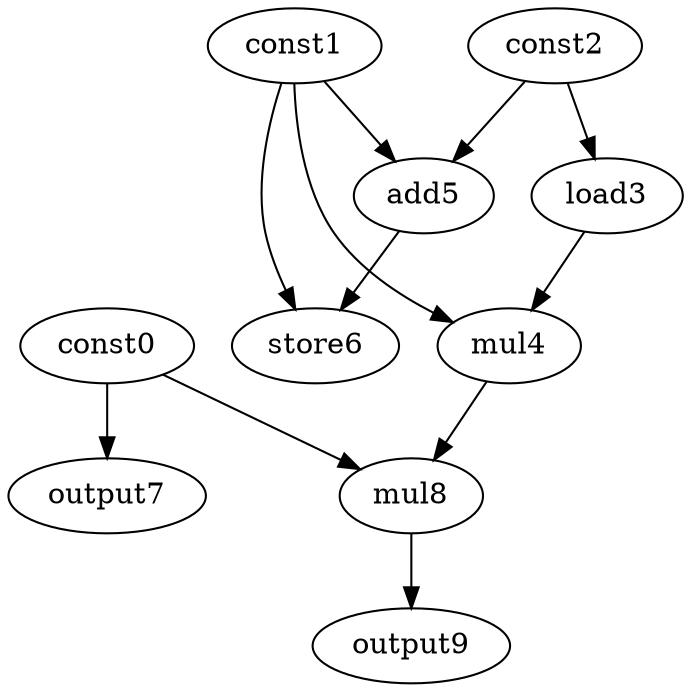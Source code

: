 digraph G { 
const0[opcode=const]; 
const1[opcode=const]; 
const2[opcode=const]; 
load3[opcode=load]; 
mul4[opcode=mul]; 
add5[opcode=add]; 
store6[opcode=store]; 
output7[opcode=output]; 
mul8[opcode=mul]; 
output9[opcode=output]; 
const2->load3[operand=0];
const1->add5[operand=0];
const2->add5[operand=1];
const0->output7[operand=0];
const1->mul4[operand=0];
load3->mul4[operand=1];
const1->store6[operand=0];
add5->store6[operand=1];
const0->mul8[operand=0];
mul4->mul8[operand=1];
mul8->output9[operand=0];
}
